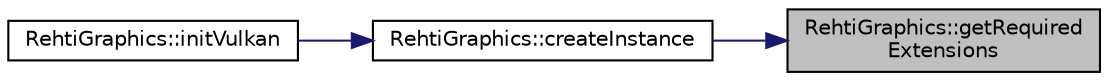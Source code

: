 digraph "RehtiGraphics::getRequiredExtensions"
{
 // LATEX_PDF_SIZE
  edge [fontname="Helvetica",fontsize="10",labelfontname="Helvetica",labelfontsize="10"];
  node [fontname="Helvetica",fontsize="10",shape=record];
  rankdir="RL";
  Node1 [label="RehtiGraphics::getRequired\lExtensions",height=0.2,width=0.4,color="black", fillcolor="grey75", style="filled", fontcolor="black",tooltip="Returns the required extensions as c strings."];
  Node1 -> Node2 [dir="back",color="midnightblue",fontsize="10",style="solid",fontname="Helvetica"];
  Node2 [label="RehtiGraphics::createInstance",height=0.2,width=0.4,color="black", fillcolor="white", style="filled",URL="$classRehtiGraphics.html#a281bdb83fa8180537a192e5e6aecf3a3",tooltip="Creates vulkan instance."];
  Node2 -> Node3 [dir="back",color="midnightblue",fontsize="10",style="solid",fontname="Helvetica"];
  Node3 [label="RehtiGraphics::initVulkan",height=0.2,width=0.4,color="black", fillcolor="white", style="filled",URL="$classRehtiGraphics.html#ae16a48c5465c048b9ca5c253506d25b3",tooltip="Initializes vulkan instance."];
}
